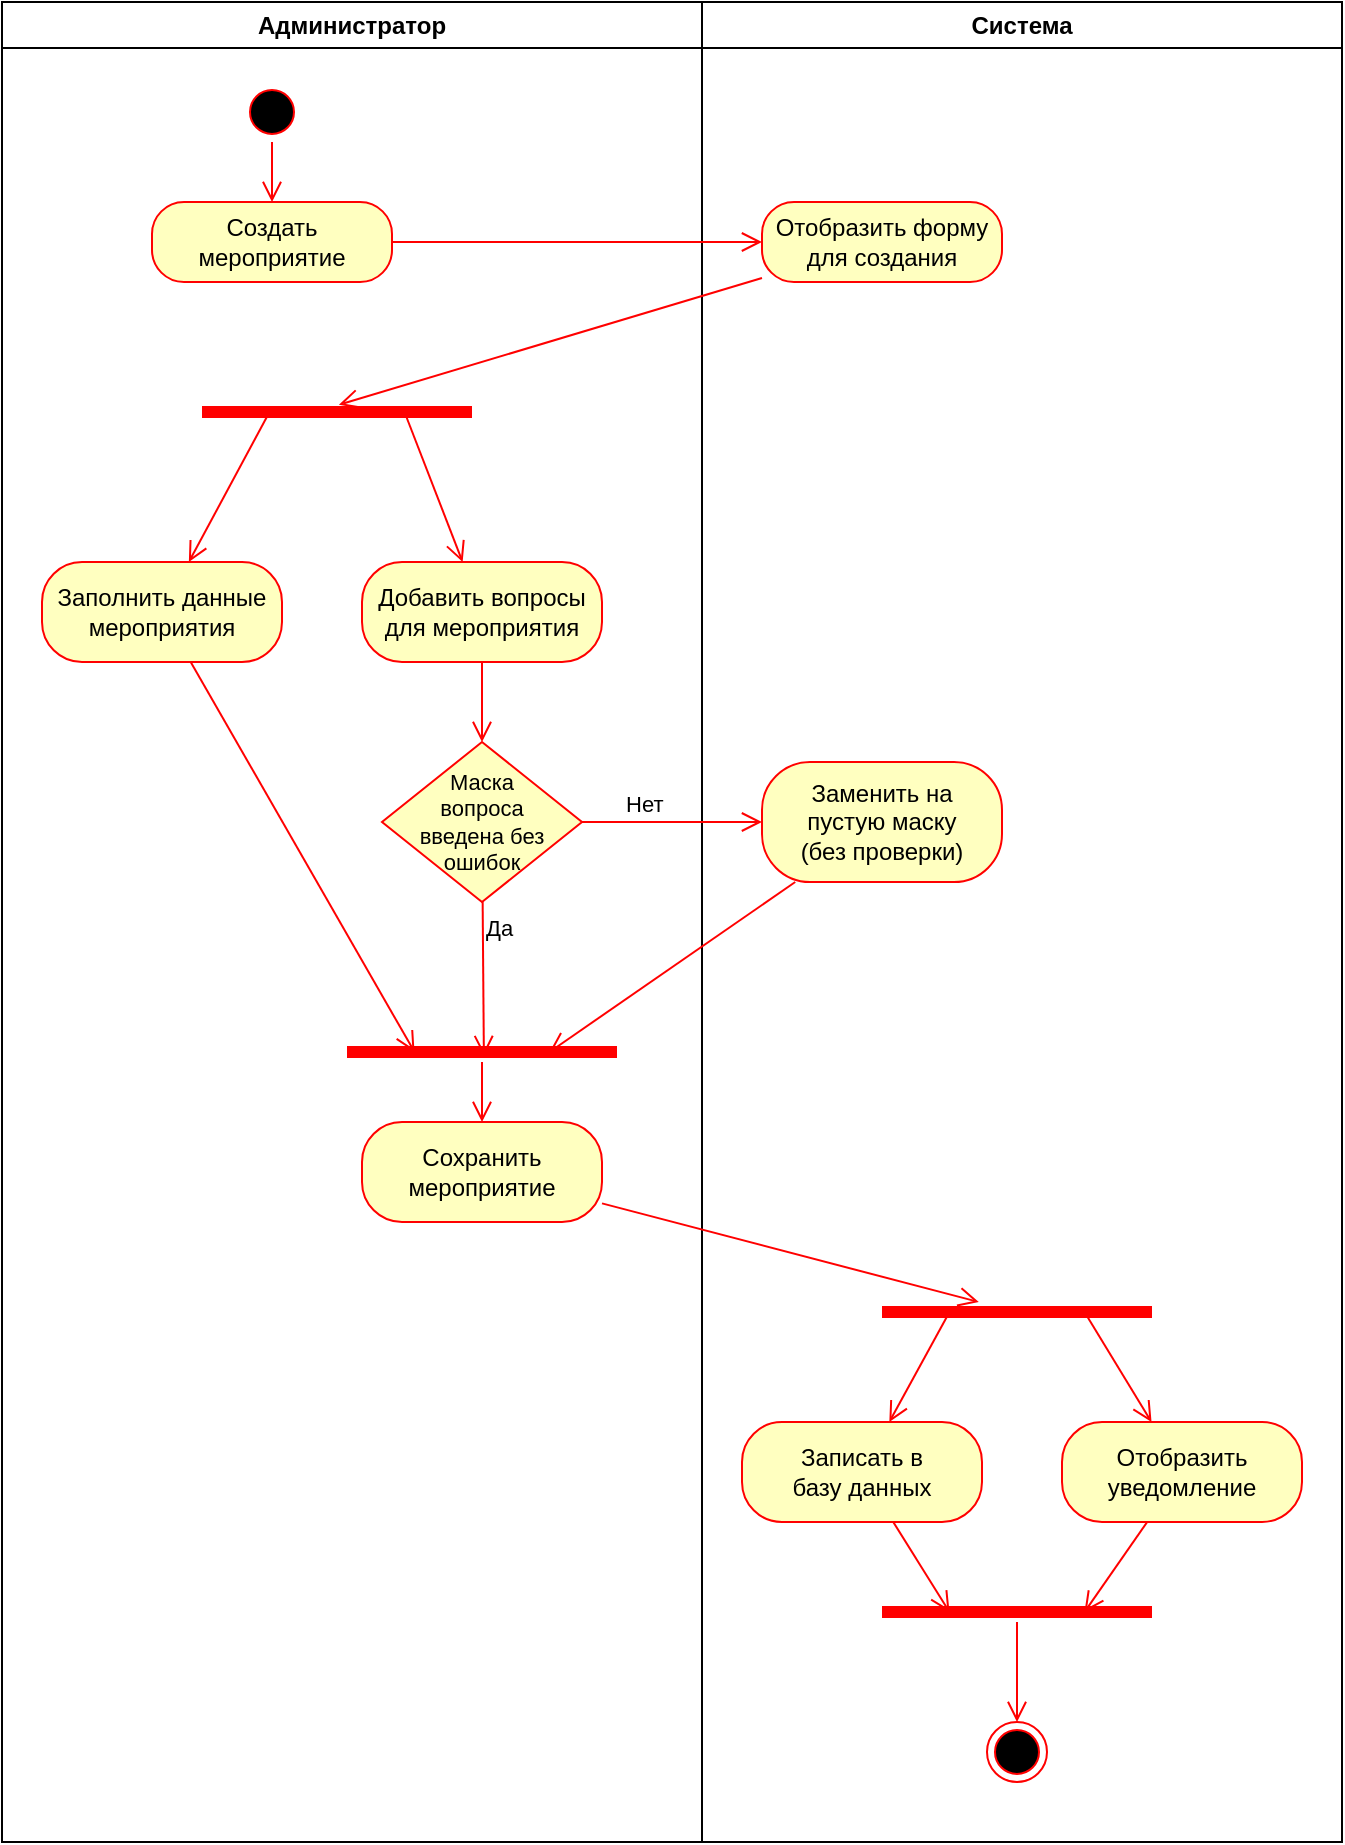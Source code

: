 <mxfile version="21.6.8" type="device" pages="2">
  <diagram name="Диаграмма 1" id="e7e014a7-5840-1c2e-5031-d8a46d1fe8dd">
    <mxGraphModel dx="1036" dy="614" grid="1" gridSize="10" guides="1" tooltips="1" connect="1" arrows="1" fold="1" page="1" pageScale="1" pageWidth="1169" pageHeight="826" background="none" math="0" shadow="0">
      <root>
        <mxCell id="0" />
        <mxCell id="1" parent="0" />
        <mxCell id="2" value="Администратор" style="swimlane;whiteSpace=wrap" parent="1" vertex="1">
          <mxGeometry x="40" y="40" width="350" height="920" as="geometry" />
        </mxCell>
        <mxCell id="5" value="" style="ellipse;shape=startState;fillColor=#000000;strokeColor=#ff0000;" parent="2" vertex="1">
          <mxGeometry x="120" y="40" width="30" height="30" as="geometry" />
        </mxCell>
        <mxCell id="6" value="" style="edgeStyle=elbowEdgeStyle;elbow=horizontal;verticalAlign=bottom;endArrow=open;endSize=8;strokeColor=#FF0000;endFill=1;rounded=0" parent="2" source="5" target="WLv-X54YJnSOLWyrOVfb-21" edge="1">
          <mxGeometry x="100" y="40" as="geometry">
            <mxPoint x="100" y="110" as="targetPoint" />
          </mxGeometry>
        </mxCell>
        <mxCell id="WLv-X54YJnSOLWyrOVfb-21" value="Создать мероприятие" style="rounded=1;whiteSpace=wrap;html=1;arcSize=40;fontColor=#000000;fillColor=#ffffc0;strokeColor=#ff0000;" parent="2" vertex="1">
          <mxGeometry x="75" y="100" width="120" height="40" as="geometry" />
        </mxCell>
        <mxCell id="WLv-X54YJnSOLWyrOVfb-45" style="edgeStyle=none;shape=connector;rounded=0;orthogonalLoop=1;jettySize=auto;html=1;entryX=0.25;entryY=0.5;entryDx=0;entryDy=0;entryPerimeter=0;labelBackgroundColor=default;strokeColor=#ff0000;fontFamily=Helvetica;fontSize=11;fontColor=default;endArrow=open;endSize=8;" parent="2" source="WLv-X54YJnSOLWyrOVfb-24" target="WLv-X54YJnSOLWyrOVfb-44" edge="1">
          <mxGeometry relative="1" as="geometry" />
        </mxCell>
        <mxCell id="WLv-X54YJnSOLWyrOVfb-24" value="Заполнить данные мероприятия" style="rounded=1;whiteSpace=wrap;html=1;arcSize=40;fontColor=#000000;fillColor=#ffffc0;strokeColor=#ff0000;" parent="2" vertex="1">
          <mxGeometry x="20" y="280" width="120" height="50" as="geometry" />
        </mxCell>
        <mxCell id="WLv-X54YJnSOLWyrOVfb-34" style="shape=connector;rounded=0;orthogonalLoop=1;jettySize=auto;html=1;exitX=0.75;exitY=0.5;exitDx=0;exitDy=0;exitPerimeter=0;labelBackgroundColor=default;strokeColor=#ff0000;fontFamily=Helvetica;fontSize=11;fontColor=default;endArrow=open;endSize=8;" parent="2" source="WLv-X54YJnSOLWyrOVfb-30" target="WLv-X54YJnSOLWyrOVfb-28" edge="1">
          <mxGeometry relative="1" as="geometry" />
        </mxCell>
        <mxCell id="WLv-X54YJnSOLWyrOVfb-30" value="" style="shape=line;html=1;strokeWidth=6;strokeColor=#ff0000;fontFamily=Helvetica;fontSize=11;fontColor=default;" parent="2" vertex="1">
          <mxGeometry x="100" y="200" width="135" height="10" as="geometry" />
        </mxCell>
        <mxCell id="WLv-X54YJnSOLWyrOVfb-31" value="" style="html=1;verticalAlign=bottom;endArrow=open;endSize=8;strokeColor=#ff0000;rounded=0;labelBackgroundColor=default;fontFamily=Helvetica;fontSize=11;fontColor=default;shape=connector;exitX=0.25;exitY=0.5;exitDx=0;exitDy=0;exitPerimeter=0;" parent="2" source="WLv-X54YJnSOLWyrOVfb-30" target="WLv-X54YJnSOLWyrOVfb-24" edge="1">
          <mxGeometry relative="1" as="geometry">
            <mxPoint x="110" y="430" as="targetPoint" />
          </mxGeometry>
        </mxCell>
        <mxCell id="WLv-X54YJnSOLWyrOVfb-41" style="edgeStyle=none;shape=connector;rounded=0;orthogonalLoop=1;jettySize=auto;html=1;labelBackgroundColor=default;strokeColor=#ff0000;fontFamily=Helvetica;fontSize=11;fontColor=default;endArrow=open;endSize=8;" parent="2" source="WLv-X54YJnSOLWyrOVfb-28" target="WLv-X54YJnSOLWyrOVfb-38" edge="1">
          <mxGeometry relative="1" as="geometry" />
        </mxCell>
        <mxCell id="WLv-X54YJnSOLWyrOVfb-28" value="Добавить вопросы для мероприятия" style="rounded=1;whiteSpace=wrap;html=1;arcSize=40;fontColor=#000000;fillColor=#ffffc0;strokeColor=#ff0000;" parent="2" vertex="1">
          <mxGeometry x="180" y="280" width="120" height="50" as="geometry" />
        </mxCell>
        <mxCell id="WLv-X54YJnSOLWyrOVfb-38" value="Маска&lt;br&gt;вопроса&lt;br&gt;введена без ошибок" style="rhombus;whiteSpace=wrap;html=1;fontColor=#000000;fillColor=#ffffc0;strokeColor=#ff0000;fontFamily=Helvetica;fontSize=11;" parent="2" vertex="1">
          <mxGeometry x="190" y="370" width="100" height="80" as="geometry" />
        </mxCell>
        <mxCell id="WLv-X54YJnSOLWyrOVfb-40" value="Да" style="html=1;align=left;verticalAlign=top;endArrow=open;endSize=8;strokeColor=#ff0000;rounded=0;labelBackgroundColor=default;fontFamily=Helvetica;fontSize=11;fontColor=default;shape=connector;entryX=0.507;entryY=0.7;entryDx=0;entryDy=0;entryPerimeter=0;" parent="2" source="WLv-X54YJnSOLWyrOVfb-38" target="WLv-X54YJnSOLWyrOVfb-44" edge="1">
          <mxGeometry x="-1" relative="1" as="geometry">
            <mxPoint x="240" y="490" as="targetPoint" />
          </mxGeometry>
        </mxCell>
        <mxCell id="WLv-X54YJnSOLWyrOVfb-49" style="edgeStyle=none;shape=connector;rounded=0;orthogonalLoop=1;jettySize=auto;html=1;labelBackgroundColor=default;strokeColor=#ff0000;fontFamily=Helvetica;fontSize=11;fontColor=default;endArrow=open;endSize=8;" parent="2" source="WLv-X54YJnSOLWyrOVfb-44" target="WLv-X54YJnSOLWyrOVfb-48" edge="1">
          <mxGeometry relative="1" as="geometry" />
        </mxCell>
        <mxCell id="WLv-X54YJnSOLWyrOVfb-44" value="" style="shape=line;html=1;strokeWidth=6;strokeColor=#ff0000;fontFamily=Helvetica;fontSize=11;fontColor=default;" parent="2" vertex="1">
          <mxGeometry x="172.5" y="520" width="135" height="10" as="geometry" />
        </mxCell>
        <mxCell id="WLv-X54YJnSOLWyrOVfb-48" value="Сохранить мероприятие" style="rounded=1;whiteSpace=wrap;html=1;arcSize=40;fontColor=#000000;fillColor=#ffffc0;strokeColor=#ff0000;" parent="2" vertex="1">
          <mxGeometry x="180" y="560" width="120" height="50" as="geometry" />
        </mxCell>
        <mxCell id="3" value="Система" style="swimlane;whiteSpace=wrap;startSize=23;" parent="1" vertex="1">
          <mxGeometry x="390" y="40" width="320" height="920" as="geometry" />
        </mxCell>
        <mxCell id="w0B7XHgW6XZ4lFsPvZE_-53" value="" style="ellipse;html=1;shape=endState;fillColor=#000000;strokeColor=#ff0000;fontFamily=Helvetica;fontSize=11;fontColor=default;" parent="3" vertex="1">
          <mxGeometry x="142.5" y="860" width="30" height="30" as="geometry" />
        </mxCell>
        <mxCell id="WLv-X54YJnSOLWyrOVfb-23" value="Отобразить форму для создания" style="rounded=1;whiteSpace=wrap;html=1;arcSize=40;fontColor=#000000;fillColor=#ffffc0;strokeColor=#ff0000;" parent="3" vertex="1">
          <mxGeometry x="30" y="100" width="120" height="40" as="geometry" />
        </mxCell>
        <mxCell id="WLv-X54YJnSOLWyrOVfb-42" value="Заменить на&lt;br&gt;пустую маску&lt;br&gt;(без проверки)" style="rounded=1;whiteSpace=wrap;html=1;arcSize=40;fontColor=#000000;fillColor=#ffffc0;strokeColor=#ff0000;" parent="3" vertex="1">
          <mxGeometry x="30" y="380" width="120" height="60" as="geometry" />
        </mxCell>
        <mxCell id="WLv-X54YJnSOLWyrOVfb-55" style="edgeStyle=none;shape=connector;rounded=0;orthogonalLoop=1;jettySize=auto;html=1;entryX=0.75;entryY=0.5;entryDx=0;entryDy=0;entryPerimeter=0;labelBackgroundColor=default;strokeColor=#ff0000;fontFamily=Helvetica;fontSize=11;fontColor=default;endArrow=open;endSize=8;" parent="3" source="WLv-X54YJnSOLWyrOVfb-47" target="WLv-X54YJnSOLWyrOVfb-54" edge="1">
          <mxGeometry relative="1" as="geometry" />
        </mxCell>
        <mxCell id="WLv-X54YJnSOLWyrOVfb-47" value="Отобразить уведомление" style="rounded=1;whiteSpace=wrap;html=1;arcSize=40;fontColor=#000000;fillColor=#ffffc0;strokeColor=#ff0000;" parent="3" vertex="1">
          <mxGeometry x="180" y="710" width="120" height="50" as="geometry" />
        </mxCell>
        <mxCell id="WLv-X54YJnSOLWyrOVfb-56" style="edgeStyle=none;shape=connector;rounded=0;orthogonalLoop=1;jettySize=auto;html=1;entryX=0.25;entryY=0.5;entryDx=0;entryDy=0;entryPerimeter=0;labelBackgroundColor=default;strokeColor=#ff0000;fontFamily=Helvetica;fontSize=11;fontColor=default;endArrow=open;endSize=8;" parent="3" source="WLv-X54YJnSOLWyrOVfb-43" target="WLv-X54YJnSOLWyrOVfb-54" edge="1">
          <mxGeometry relative="1" as="geometry" />
        </mxCell>
        <mxCell id="WLv-X54YJnSOLWyrOVfb-43" value="Записать в&lt;br&gt;базу данных" style="rounded=1;whiteSpace=wrap;html=1;arcSize=40;fontColor=#000000;fillColor=#ffffc0;strokeColor=#ff0000;" parent="3" vertex="1">
          <mxGeometry x="20" y="710" width="120" height="50" as="geometry" />
        </mxCell>
        <mxCell id="WLv-X54YJnSOLWyrOVfb-51" style="edgeStyle=none;shape=connector;rounded=0;orthogonalLoop=1;jettySize=auto;html=1;exitX=0.25;exitY=0.5;exitDx=0;exitDy=0;exitPerimeter=0;labelBackgroundColor=default;strokeColor=#ff0000;fontFamily=Helvetica;fontSize=11;fontColor=default;endArrow=open;endSize=8;" parent="3" source="WLv-X54YJnSOLWyrOVfb-50" target="WLv-X54YJnSOLWyrOVfb-43" edge="1">
          <mxGeometry relative="1" as="geometry" />
        </mxCell>
        <mxCell id="WLv-X54YJnSOLWyrOVfb-52" style="edgeStyle=none;shape=connector;rounded=0;orthogonalLoop=1;jettySize=auto;html=1;exitX=0.75;exitY=0.5;exitDx=0;exitDy=0;exitPerimeter=0;labelBackgroundColor=default;strokeColor=#ff0000;fontFamily=Helvetica;fontSize=11;fontColor=default;endArrow=open;endSize=8;" parent="3" source="WLv-X54YJnSOLWyrOVfb-50" target="WLv-X54YJnSOLWyrOVfb-47" edge="1">
          <mxGeometry relative="1" as="geometry" />
        </mxCell>
        <mxCell id="WLv-X54YJnSOLWyrOVfb-50" value="" style="shape=line;html=1;strokeWidth=6;strokeColor=#ff0000;fontFamily=Helvetica;fontSize=11;fontColor=default;" parent="3" vertex="1">
          <mxGeometry x="90" y="650" width="135" height="10" as="geometry" />
        </mxCell>
        <mxCell id="WLv-X54YJnSOLWyrOVfb-57" style="edgeStyle=none;shape=connector;rounded=0;orthogonalLoop=1;jettySize=auto;html=1;labelBackgroundColor=default;strokeColor=#ff0000;fontFamily=Helvetica;fontSize=11;fontColor=default;endArrow=open;endSize=8;" parent="3" source="WLv-X54YJnSOLWyrOVfb-54" target="w0B7XHgW6XZ4lFsPvZE_-53" edge="1">
          <mxGeometry relative="1" as="geometry">
            <mxPoint x="150" y="880" as="targetPoint" />
          </mxGeometry>
        </mxCell>
        <mxCell id="WLv-X54YJnSOLWyrOVfb-54" value="" style="shape=line;html=1;strokeWidth=6;strokeColor=#ff0000;fontFamily=Helvetica;fontSize=11;fontColor=default;" parent="3" vertex="1">
          <mxGeometry x="90" y="800" width="135" height="10" as="geometry" />
        </mxCell>
        <mxCell id="WLv-X54YJnSOLWyrOVfb-33" style="shape=connector;rounded=0;orthogonalLoop=1;jettySize=auto;html=1;entryX=0.507;entryY=0.14;entryDx=0;entryDy=0;entryPerimeter=0;labelBackgroundColor=default;strokeColor=#ff0000;fontFamily=Helvetica;fontSize=11;fontColor=default;endArrow=open;endSize=8;" parent="1" source="WLv-X54YJnSOLWyrOVfb-23" target="WLv-X54YJnSOLWyrOVfb-30" edge="1">
          <mxGeometry relative="1" as="geometry" />
        </mxCell>
        <mxCell id="WLv-X54YJnSOLWyrOVfb-35" style="edgeStyle=none;shape=connector;rounded=0;orthogonalLoop=1;jettySize=auto;html=1;labelBackgroundColor=default;strokeColor=#ff0000;fontFamily=Helvetica;fontSize=11;fontColor=default;endArrow=open;endSize=8;" parent="1" source="WLv-X54YJnSOLWyrOVfb-21" target="WLv-X54YJnSOLWyrOVfb-23" edge="1">
          <mxGeometry relative="1" as="geometry" />
        </mxCell>
        <mxCell id="WLv-X54YJnSOLWyrOVfb-39" value="Нет" style="edgeStyle=orthogonalEdgeStyle;html=1;align=left;verticalAlign=bottom;endArrow=open;endSize=8;strokeColor=#ff0000;rounded=0;labelBackgroundColor=default;fontFamily=Helvetica;fontSize=11;fontColor=default;shape=connector;" parent="1" source="WLv-X54YJnSOLWyrOVfb-38" target="WLv-X54YJnSOLWyrOVfb-42" edge="1">
          <mxGeometry x="-0.558" relative="1" as="geometry">
            <mxPoint x="430" y="530" as="targetPoint" />
            <mxPoint as="offset" />
          </mxGeometry>
        </mxCell>
        <mxCell id="WLv-X54YJnSOLWyrOVfb-46" style="edgeStyle=none;shape=connector;rounded=0;orthogonalLoop=1;jettySize=auto;html=1;labelBackgroundColor=default;strokeColor=#ff0000;fontFamily=Helvetica;fontSize=11;fontColor=default;endArrow=open;endSize=8;entryX=0.75;entryY=0.5;entryDx=0;entryDy=0;entryPerimeter=0;" parent="1" source="WLv-X54YJnSOLWyrOVfb-42" target="WLv-X54YJnSOLWyrOVfb-44" edge="1">
          <mxGeometry relative="1" as="geometry">
            <mxPoint x="320" y="710" as="targetPoint" />
          </mxGeometry>
        </mxCell>
        <mxCell id="WLv-X54YJnSOLWyrOVfb-53" style="edgeStyle=none;shape=connector;rounded=0;orthogonalLoop=1;jettySize=auto;html=1;labelBackgroundColor=default;strokeColor=#ff0000;fontFamily=Helvetica;fontSize=11;fontColor=default;endArrow=open;endSize=8;" parent="1" source="WLv-X54YJnSOLWyrOVfb-48" target="WLv-X54YJnSOLWyrOVfb-50" edge="1">
          <mxGeometry relative="1" as="geometry" />
        </mxCell>
      </root>
    </mxGraphModel>
  </diagram>
  <diagram id="0ie6KbvdbQl27hyhx84i" name="Диаграмма 2">
    <mxGraphModel dx="1036" dy="614" grid="1" gridSize="10" guides="1" tooltips="1" connect="1" arrows="1" fold="1" page="1" pageScale="1" pageWidth="827" pageHeight="1169" math="0" shadow="0">
      <root>
        <mxCell id="0" />
        <mxCell id="1" parent="0" />
        <mxCell id="dpJPI7-e3-2YyagzEk0x-1" value="Пользователь" style="swimlane;whiteSpace=wrap" parent="1" vertex="1">
          <mxGeometry x="40" y="40" width="240" height="840" as="geometry" />
        </mxCell>
        <mxCell id="dpJPI7-e3-2YyagzEk0x-2" value="" style="ellipse;shape=startState;fillColor=#000000;strokeColor=#ff0000;" parent="dpJPI7-e3-2YyagzEk0x-1" vertex="1">
          <mxGeometry x="85" y="40" width="30" height="30" as="geometry" />
        </mxCell>
        <mxCell id="dpJPI7-e3-2YyagzEk0x-3" value="" style="edgeStyle=elbowEdgeStyle;elbow=horizontal;verticalAlign=bottom;endArrow=open;endSize=8;strokeColor=#FF0000;endFill=1;rounded=0" parent="dpJPI7-e3-2YyagzEk0x-1" source="dpJPI7-e3-2YyagzEk0x-2" target="dpJPI7-e3-2YyagzEk0x-4" edge="1">
          <mxGeometry x="100" y="40" as="geometry">
            <mxPoint x="-40" y="110" as="targetPoint" />
          </mxGeometry>
        </mxCell>
        <mxCell id="dpJPI7-e3-2YyagzEk0x-4" value="Выбрать мероприятие" style="rounded=1;whiteSpace=wrap;html=1;arcSize=40;fontColor=#000000;fillColor=#ffffc0;strokeColor=#ff0000;" parent="dpJPI7-e3-2YyagzEk0x-1" vertex="1">
          <mxGeometry x="40" y="100" width="120" height="40" as="geometry" />
        </mxCell>
        <mxCell id="dpJPI7-e3-2YyagzEk0x-6" value="Ответить на вопросы" style="rounded=1;whiteSpace=wrap;html=1;arcSize=40;fontColor=#000000;fillColor=#ffffc0;strokeColor=#ff0000;" parent="dpJPI7-e3-2YyagzEk0x-1" vertex="1">
          <mxGeometry x="40" y="280" width="120" height="50" as="geometry" />
        </mxCell>
        <mxCell id="dpJPI7-e3-2YyagzEk0x-16" value="Забронировать мероприятие" style="rounded=1;whiteSpace=wrap;html=1;arcSize=40;fontColor=#000000;fillColor=#ffffc0;strokeColor=#ff0000;" parent="dpJPI7-e3-2YyagzEk0x-1" vertex="1">
          <mxGeometry x="40" y="480" width="120" height="50" as="geometry" />
        </mxCell>
        <mxCell id="dpJPI7-e3-2YyagzEk0x-17" value="Система" style="swimlane;whiteSpace=wrap;startSize=23;" parent="1" vertex="1">
          <mxGeometry x="280" y="40" width="320" height="840" as="geometry" />
        </mxCell>
        <mxCell id="dpJPI7-e3-2YyagzEk0x-18" value="" style="ellipse;html=1;shape=endState;fillColor=#000000;strokeColor=#ff0000;fontFamily=Helvetica;fontSize=11;fontColor=default;" parent="dpJPI7-e3-2YyagzEk0x-17" vertex="1">
          <mxGeometry x="142.5" y="780" width="30" height="30" as="geometry" />
        </mxCell>
        <mxCell id="dpJPI7-e3-2YyagzEk0x-19" value="Отобразить&lt;br&gt;вопросы" style="rounded=1;whiteSpace=wrap;html=1;arcSize=40;fontColor=#000000;fillColor=#ffffc0;strokeColor=#ff0000;" parent="dpJPI7-e3-2YyagzEk0x-17" vertex="1">
          <mxGeometry x="30" y="100" width="120" height="40" as="geometry" />
        </mxCell>
        <mxCell id="dpJPI7-e3-2YyagzEk0x-21" style="edgeStyle=none;shape=connector;rounded=0;orthogonalLoop=1;jettySize=auto;html=1;entryX=0.75;entryY=0.5;entryDx=0;entryDy=0;entryPerimeter=0;labelBackgroundColor=default;strokeColor=#ff0000;fontFamily=Helvetica;fontSize=11;fontColor=default;endArrow=open;endSize=8;" parent="dpJPI7-e3-2YyagzEk0x-17" source="dpJPI7-e3-2YyagzEk0x-22" target="dpJPI7-e3-2YyagzEk0x-29" edge="1">
          <mxGeometry relative="1" as="geometry" />
        </mxCell>
        <mxCell id="dpJPI7-e3-2YyagzEk0x-22" value="Отобразить уведомление" style="rounded=1;whiteSpace=wrap;html=1;arcSize=40;fontColor=#000000;fillColor=#ffffc0;strokeColor=#ff0000;" parent="dpJPI7-e3-2YyagzEk0x-17" vertex="1">
          <mxGeometry x="180" y="630" width="120" height="50" as="geometry" />
        </mxCell>
        <mxCell id="dpJPI7-e3-2YyagzEk0x-23" style="edgeStyle=none;shape=connector;rounded=0;orthogonalLoop=1;jettySize=auto;html=1;entryX=0.25;entryY=0.5;entryDx=0;entryDy=0;entryPerimeter=0;labelBackgroundColor=default;strokeColor=#ff0000;fontFamily=Helvetica;fontSize=11;fontColor=default;endArrow=open;endSize=8;" parent="dpJPI7-e3-2YyagzEk0x-17" source="dpJPI7-e3-2YyagzEk0x-24" target="dpJPI7-e3-2YyagzEk0x-29" edge="1">
          <mxGeometry relative="1" as="geometry" />
        </mxCell>
        <mxCell id="dpJPI7-e3-2YyagzEk0x-24" value="Записать в&lt;br&gt;базу данных" style="rounded=1;whiteSpace=wrap;html=1;arcSize=40;fontColor=#000000;fillColor=#ffffc0;strokeColor=#ff0000;" parent="dpJPI7-e3-2YyagzEk0x-17" vertex="1">
          <mxGeometry x="20" y="630" width="120" height="50" as="geometry" />
        </mxCell>
        <mxCell id="dpJPI7-e3-2YyagzEk0x-25" style="edgeStyle=none;shape=connector;rounded=0;orthogonalLoop=1;jettySize=auto;html=1;exitX=0.25;exitY=0.5;exitDx=0;exitDy=0;exitPerimeter=0;labelBackgroundColor=default;strokeColor=#ff0000;fontFamily=Helvetica;fontSize=11;fontColor=default;endArrow=open;endSize=8;" parent="dpJPI7-e3-2YyagzEk0x-17" source="dpJPI7-e3-2YyagzEk0x-27" target="dpJPI7-e3-2YyagzEk0x-24" edge="1">
          <mxGeometry relative="1" as="geometry" />
        </mxCell>
        <mxCell id="dpJPI7-e3-2YyagzEk0x-26" style="edgeStyle=none;shape=connector;rounded=0;orthogonalLoop=1;jettySize=auto;html=1;exitX=0.75;exitY=0.5;exitDx=0;exitDy=0;exitPerimeter=0;labelBackgroundColor=default;strokeColor=#ff0000;fontFamily=Helvetica;fontSize=11;fontColor=default;endArrow=open;endSize=8;" parent="dpJPI7-e3-2YyagzEk0x-17" source="dpJPI7-e3-2YyagzEk0x-27" target="dpJPI7-e3-2YyagzEk0x-22" edge="1">
          <mxGeometry relative="1" as="geometry" />
        </mxCell>
        <mxCell id="dpJPI7-e3-2YyagzEk0x-27" value="" style="shape=line;html=1;strokeWidth=6;strokeColor=#ff0000;fontFamily=Helvetica;fontSize=11;fontColor=default;" parent="dpJPI7-e3-2YyagzEk0x-17" vertex="1">
          <mxGeometry x="90" y="570" width="135" height="10" as="geometry" />
        </mxCell>
        <mxCell id="dpJPI7-e3-2YyagzEk0x-28" style="edgeStyle=none;shape=connector;rounded=0;orthogonalLoop=1;jettySize=auto;html=1;labelBackgroundColor=default;strokeColor=#ff0000;fontFamily=Helvetica;fontSize=11;fontColor=default;endArrow=open;endSize=8;" parent="dpJPI7-e3-2YyagzEk0x-17" source="dpJPI7-e3-2YyagzEk0x-29" target="dpJPI7-e3-2YyagzEk0x-18" edge="1">
          <mxGeometry relative="1" as="geometry">
            <mxPoint x="150" y="800" as="targetPoint" />
          </mxGeometry>
        </mxCell>
        <mxCell id="dpJPI7-e3-2YyagzEk0x-29" value="" style="shape=line;html=1;strokeWidth=6;strokeColor=#ff0000;fontFamily=Helvetica;fontSize=11;fontColor=default;" parent="dpJPI7-e3-2YyagzEk0x-17" vertex="1">
          <mxGeometry x="90" y="720" width="135" height="10" as="geometry" />
        </mxCell>
        <mxCell id="dpJPI7-e3-2YyagzEk0x-11" value="Проверить правильность ответов по маске" style="rounded=1;whiteSpace=wrap;html=1;arcSize=40;fontColor=#000000;fillColor=#ffffc0;strokeColor=#ff0000;" parent="dpJPI7-e3-2YyagzEk0x-17" vertex="1">
          <mxGeometry x="60" y="280" width="120" height="50" as="geometry" />
        </mxCell>
        <mxCell id="dpJPI7-e3-2YyagzEk0x-8" value="" style="shape=line;html=1;strokeWidth=6;strokeColor=#ff0000;fontFamily=Helvetica;fontSize=11;fontColor=default;" parent="dpJPI7-e3-2YyagzEk0x-17" vertex="1">
          <mxGeometry x="-75" y="200" width="135" height="10" as="geometry" />
        </mxCell>
        <mxCell id="kDj_V9XoIYrUHF0cuJV6-2" style="edgeStyle=none;shape=connector;rounded=0;orthogonalLoop=1;jettySize=auto;html=1;entryX=0.516;entryY=0.62;entryDx=0;entryDy=0;entryPerimeter=0;labelBackgroundColor=default;strokeColor=#ff0000;fontFamily=Helvetica;fontSize=11;fontColor=default;endArrow=open;endSize=8;" parent="dpJPI7-e3-2YyagzEk0x-17" source="dpJPI7-e3-2YyagzEk0x-19" target="dpJPI7-e3-2YyagzEk0x-8" edge="1">
          <mxGeometry relative="1" as="geometry" />
        </mxCell>
        <mxCell id="dpJPI7-e3-2YyagzEk0x-7" style="shape=connector;rounded=0;orthogonalLoop=1;jettySize=auto;html=1;exitX=0.75;exitY=0.5;exitDx=0;exitDy=0;exitPerimeter=0;labelBackgroundColor=default;strokeColor=#ff0000;fontFamily=Helvetica;fontSize=11;fontColor=default;endArrow=open;endSize=8;" parent="dpJPI7-e3-2YyagzEk0x-17" source="dpJPI7-e3-2YyagzEk0x-8" target="dpJPI7-e3-2YyagzEk0x-11" edge="1">
          <mxGeometry relative="1" as="geometry" />
        </mxCell>
        <mxCell id="dpJPI7-e3-2YyagzEk0x-15" value="" style="shape=line;html=1;strokeWidth=6;strokeColor=#ff0000;fontFamily=Helvetica;fontSize=11;fontColor=default;" parent="dpJPI7-e3-2YyagzEk0x-17" vertex="1">
          <mxGeometry x="-75" y="400" width="135" height="10" as="geometry" />
        </mxCell>
        <mxCell id="dpJPI7-e3-2YyagzEk0x-10" style="edgeStyle=none;shape=connector;rounded=0;orthogonalLoop=1;jettySize=auto;html=1;labelBackgroundColor=default;strokeColor=#ff0000;fontFamily=Helvetica;fontSize=11;fontColor=default;endArrow=open;endSize=8;entryX=0.75;entryY=0.5;entryDx=0;entryDy=0;entryPerimeter=0;" parent="dpJPI7-e3-2YyagzEk0x-17" source="dpJPI7-e3-2YyagzEk0x-11" target="dpJPI7-e3-2YyagzEk0x-15" edge="1">
          <mxGeometry relative="1" as="geometry">
            <mxPoint x="144.643" y="469.286" as="targetPoint" />
          </mxGeometry>
        </mxCell>
        <mxCell id="kDj_V9XoIYrUHF0cuJV6-1" style="edgeStyle=none;shape=connector;rounded=0;orthogonalLoop=1;jettySize=auto;html=1;labelBackgroundColor=default;strokeColor=#ff0000;fontFamily=Helvetica;fontSize=11;fontColor=default;endArrow=open;endSize=8;" parent="1" source="dpJPI7-e3-2YyagzEk0x-4" target="dpJPI7-e3-2YyagzEk0x-19" edge="1">
          <mxGeometry relative="1" as="geometry" />
        </mxCell>
        <mxCell id="dpJPI7-e3-2YyagzEk0x-9" value="" style="html=1;verticalAlign=bottom;endArrow=open;endSize=8;strokeColor=#ff0000;rounded=0;labelBackgroundColor=default;fontFamily=Helvetica;fontSize=11;fontColor=default;shape=connector;exitX=0.25;exitY=0.5;exitDx=0;exitDy=0;exitPerimeter=0;" parent="1" source="dpJPI7-e3-2YyagzEk0x-8" target="dpJPI7-e3-2YyagzEk0x-6" edge="1">
          <mxGeometry relative="1" as="geometry">
            <mxPoint x="150" y="470" as="targetPoint" />
          </mxGeometry>
        </mxCell>
        <mxCell id="dpJPI7-e3-2YyagzEk0x-5" style="edgeStyle=none;shape=connector;rounded=0;orthogonalLoop=1;jettySize=auto;html=1;entryX=0.25;entryY=0.5;entryDx=0;entryDy=0;entryPerimeter=0;labelBackgroundColor=default;strokeColor=#ff0000;fontFamily=Helvetica;fontSize=11;fontColor=default;endArrow=open;endSize=8;" parent="1" source="dpJPI7-e3-2YyagzEk0x-6" target="dpJPI7-e3-2YyagzEk0x-15" edge="1">
          <mxGeometry relative="1" as="geometry" />
        </mxCell>
        <mxCell id="dpJPI7-e3-2YyagzEk0x-14" style="edgeStyle=none;shape=connector;rounded=0;orthogonalLoop=1;jettySize=auto;html=1;labelBackgroundColor=default;strokeColor=#ff0000;fontFamily=Helvetica;fontSize=11;fontColor=default;endArrow=open;endSize=8;" parent="1" source="dpJPI7-e3-2YyagzEk0x-15" target="dpJPI7-e3-2YyagzEk0x-16" edge="1">
          <mxGeometry relative="1" as="geometry" />
        </mxCell>
        <mxCell id="kDj_V9XoIYrUHF0cuJV6-3" style="edgeStyle=none;shape=connector;rounded=0;orthogonalLoop=1;jettySize=auto;html=1;entryX=0.545;entryY=0.66;entryDx=0;entryDy=0;entryPerimeter=0;labelBackgroundColor=default;strokeColor=#ff0000;fontFamily=Helvetica;fontSize=11;fontColor=default;endArrow=open;endSize=8;" parent="1" source="dpJPI7-e3-2YyagzEk0x-16" target="dpJPI7-e3-2YyagzEk0x-27" edge="1">
          <mxGeometry relative="1" as="geometry" />
        </mxCell>
      </root>
    </mxGraphModel>
  </diagram>
</mxfile>
